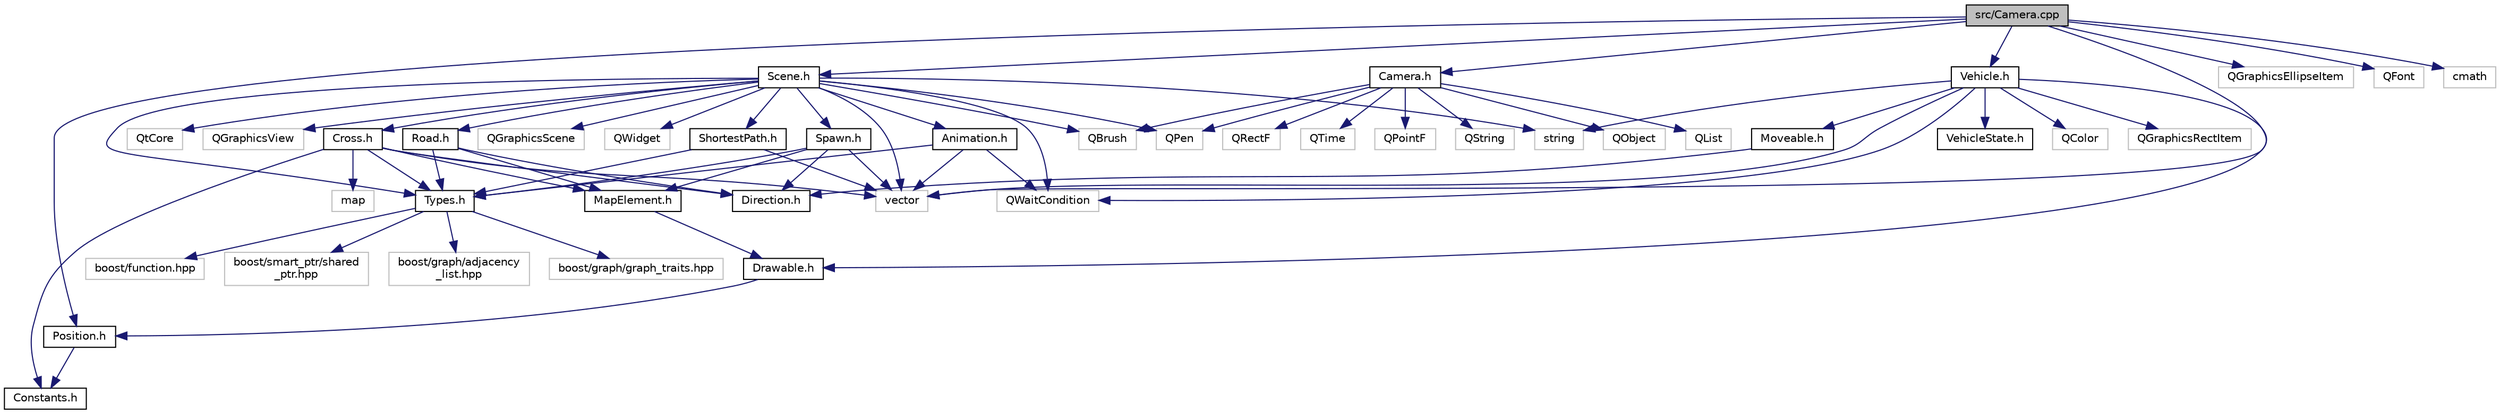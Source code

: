 digraph "src/Camera.cpp"
{
  edge [fontname="Helvetica",fontsize="10",labelfontname="Helvetica",labelfontsize="10"];
  node [fontname="Helvetica",fontsize="10",shape=record];
  Node1 [label="src/Camera.cpp",height=0.2,width=0.4,color="black", fillcolor="grey75", style="filled" fontcolor="black"];
  Node1 -> Node2 [color="midnightblue",fontsize="10",style="solid"];
  Node2 [label="Camera.h",height=0.2,width=0.4,color="black", fillcolor="white", style="filled",URL="$_camera_8h.html"];
  Node2 -> Node3 [color="midnightblue",fontsize="10",style="solid"];
  Node3 [label="QObject",height=0.2,width=0.4,color="grey75", fillcolor="white", style="filled"];
  Node2 -> Node4 [color="midnightblue",fontsize="10",style="solid"];
  Node4 [label="QTime",height=0.2,width=0.4,color="grey75", fillcolor="white", style="filled"];
  Node2 -> Node5 [color="midnightblue",fontsize="10",style="solid"];
  Node5 [label="QBrush",height=0.2,width=0.4,color="grey75", fillcolor="white", style="filled"];
  Node2 -> Node6 [color="midnightblue",fontsize="10",style="solid"];
  Node6 [label="QPointF",height=0.2,width=0.4,color="grey75", fillcolor="white", style="filled"];
  Node2 -> Node7 [color="midnightblue",fontsize="10",style="solid"];
  Node7 [label="QPen",height=0.2,width=0.4,color="grey75", fillcolor="white", style="filled"];
  Node2 -> Node8 [color="midnightblue",fontsize="10",style="solid"];
  Node8 [label="QString",height=0.2,width=0.4,color="grey75", fillcolor="white", style="filled"];
  Node2 -> Node9 [color="midnightblue",fontsize="10",style="solid"];
  Node9 [label="QList",height=0.2,width=0.4,color="grey75", fillcolor="white", style="filled"];
  Node2 -> Node10 [color="midnightblue",fontsize="10",style="solid"];
  Node10 [label="QRectF",height=0.2,width=0.4,color="grey75", fillcolor="white", style="filled"];
  Node1 -> Node11 [color="midnightblue",fontsize="10",style="solid"];
  Node11 [label="Vehicle.h",height=0.2,width=0.4,color="black", fillcolor="white", style="filled",URL="$_vehicle_8h.html"];
  Node11 -> Node12 [color="midnightblue",fontsize="10",style="solid"];
  Node12 [label="Moveable.h",height=0.2,width=0.4,color="black", fillcolor="white", style="filled",URL="$_moveable_8h.html"];
  Node12 -> Node13 [color="midnightblue",fontsize="10",style="solid"];
  Node13 [label="Direction.h",height=0.2,width=0.4,color="black", fillcolor="white", style="filled",URL="$_direction_8h.html"];
  Node11 -> Node14 [color="midnightblue",fontsize="10",style="solid"];
  Node14 [label="Drawable.h",height=0.2,width=0.4,color="black", fillcolor="white", style="filled",URL="$_drawable_8h.html"];
  Node14 -> Node15 [color="midnightblue",fontsize="10",style="solid"];
  Node15 [label="Position.h",height=0.2,width=0.4,color="black", fillcolor="white", style="filled",URL="$_position_8h.html"];
  Node15 -> Node16 [color="midnightblue",fontsize="10",style="solid"];
  Node16 [label="Constants.h",height=0.2,width=0.4,color="black", fillcolor="white", style="filled",URL="$_constants_8h.html"];
  Node11 -> Node17 [color="midnightblue",fontsize="10",style="solid"];
  Node17 [label="VehicleState.h",height=0.2,width=0.4,color="black", fillcolor="white", style="filled",URL="$_vehicle_state_8h.html"];
  Node11 -> Node18 [color="midnightblue",fontsize="10",style="solid"];
  Node18 [label="QColor",height=0.2,width=0.4,color="grey75", fillcolor="white", style="filled"];
  Node11 -> Node19 [color="midnightblue",fontsize="10",style="solid"];
  Node19 [label="QGraphicsRectItem",height=0.2,width=0.4,color="grey75", fillcolor="white", style="filled"];
  Node11 -> Node20 [color="midnightblue",fontsize="10",style="solid"];
  Node20 [label="QWaitCondition",height=0.2,width=0.4,color="grey75", fillcolor="white", style="filled"];
  Node11 -> Node21 [color="midnightblue",fontsize="10",style="solid"];
  Node21 [label="vector",height=0.2,width=0.4,color="grey75", fillcolor="white", style="filled"];
  Node11 -> Node22 [color="midnightblue",fontsize="10",style="solid"];
  Node22 [label="string",height=0.2,width=0.4,color="grey75", fillcolor="white", style="filled"];
  Node1 -> Node15 [color="midnightblue",fontsize="10",style="solid"];
  Node1 -> Node23 [color="midnightblue",fontsize="10",style="solid"];
  Node23 [label="Scene.h",height=0.2,width=0.4,color="black", fillcolor="white", style="filled",URL="$_scene_8h.html"];
  Node23 -> Node24 [color="midnightblue",fontsize="10",style="solid"];
  Node24 [label="Types.h",height=0.2,width=0.4,color="black", fillcolor="white", style="filled",URL="$_types_8h.html"];
  Node24 -> Node25 [color="midnightblue",fontsize="10",style="solid"];
  Node25 [label="boost/smart_ptr/shared\l_ptr.hpp",height=0.2,width=0.4,color="grey75", fillcolor="white", style="filled"];
  Node24 -> Node26 [color="midnightblue",fontsize="10",style="solid"];
  Node26 [label="boost/graph/adjacency\l_list.hpp",height=0.2,width=0.4,color="grey75", fillcolor="white", style="filled"];
  Node24 -> Node27 [color="midnightblue",fontsize="10",style="solid"];
  Node27 [label="boost/graph/graph_traits.hpp",height=0.2,width=0.4,color="grey75", fillcolor="white", style="filled"];
  Node24 -> Node28 [color="midnightblue",fontsize="10",style="solid"];
  Node28 [label="boost/function.hpp",height=0.2,width=0.4,color="grey75", fillcolor="white", style="filled"];
  Node23 -> Node29 [color="midnightblue",fontsize="10",style="solid"];
  Node29 [label="Animation.h",height=0.2,width=0.4,color="black", fillcolor="white", style="filled",URL="$_animation_8h.html"];
  Node29 -> Node24 [color="midnightblue",fontsize="10",style="solid"];
  Node29 -> Node20 [color="midnightblue",fontsize="10",style="solid"];
  Node29 -> Node21 [color="midnightblue",fontsize="10",style="solid"];
  Node23 -> Node30 [color="midnightblue",fontsize="10",style="solid"];
  Node30 [label="ShortestPath.h",height=0.2,width=0.4,color="black", fillcolor="white", style="filled",URL="$_shortest_path_8h.html"];
  Node30 -> Node24 [color="midnightblue",fontsize="10",style="solid"];
  Node30 -> Node21 [color="midnightblue",fontsize="10",style="solid"];
  Node23 -> Node31 [color="midnightblue",fontsize="10",style="solid"];
  Node31 [label="Cross.h",height=0.2,width=0.4,color="black", fillcolor="white", style="filled",URL="$_cross_8h.html"];
  Node31 -> Node32 [color="midnightblue",fontsize="10",style="solid"];
  Node32 [label="MapElement.h",height=0.2,width=0.4,color="black", fillcolor="white", style="filled",URL="$_map_element_8h.html"];
  Node32 -> Node14 [color="midnightblue",fontsize="10",style="solid"];
  Node31 -> Node24 [color="midnightblue",fontsize="10",style="solid"];
  Node31 -> Node16 [color="midnightblue",fontsize="10",style="solid"];
  Node31 -> Node13 [color="midnightblue",fontsize="10",style="solid"];
  Node31 -> Node33 [color="midnightblue",fontsize="10",style="solid"];
  Node33 [label="map",height=0.2,width=0.4,color="grey75", fillcolor="white", style="filled"];
  Node31 -> Node21 [color="midnightblue",fontsize="10",style="solid"];
  Node23 -> Node34 [color="midnightblue",fontsize="10",style="solid"];
  Node34 [label="Road.h",height=0.2,width=0.4,color="black", fillcolor="white", style="filled",URL="$_road_8h.html"];
  Node34 -> Node32 [color="midnightblue",fontsize="10",style="solid"];
  Node34 -> Node13 [color="midnightblue",fontsize="10",style="solid"];
  Node34 -> Node24 [color="midnightblue",fontsize="10",style="solid"];
  Node23 -> Node35 [color="midnightblue",fontsize="10",style="solid"];
  Node35 [label="Spawn.h",height=0.2,width=0.4,color="black", fillcolor="white", style="filled",URL="$_spawn_8h.html"];
  Node35 -> Node32 [color="midnightblue",fontsize="10",style="solid"];
  Node35 -> Node13 [color="midnightblue",fontsize="10",style="solid"];
  Node35 -> Node24 [color="midnightblue",fontsize="10",style="solid"];
  Node35 -> Node21 [color="midnightblue",fontsize="10",style="solid"];
  Node23 -> Node36 [color="midnightblue",fontsize="10",style="solid"];
  Node36 [label="QtCore",height=0.2,width=0.4,color="grey75", fillcolor="white", style="filled"];
  Node23 -> Node37 [color="midnightblue",fontsize="10",style="solid"];
  Node37 [label="QGraphicsView",height=0.2,width=0.4,color="grey75", fillcolor="white", style="filled"];
  Node23 -> Node38 [color="midnightblue",fontsize="10",style="solid"];
  Node38 [label="QGraphicsScene",height=0.2,width=0.4,color="grey75", fillcolor="white", style="filled"];
  Node23 -> Node39 [color="midnightblue",fontsize="10",style="solid"];
  Node39 [label="QWidget",height=0.2,width=0.4,color="grey75", fillcolor="white", style="filled"];
  Node23 -> Node5 [color="midnightblue",fontsize="10",style="solid"];
  Node23 -> Node7 [color="midnightblue",fontsize="10",style="solid"];
  Node23 -> Node20 [color="midnightblue",fontsize="10",style="solid"];
  Node23 -> Node21 [color="midnightblue",fontsize="10",style="solid"];
  Node23 -> Node22 [color="midnightblue",fontsize="10",style="solid"];
  Node1 -> Node40 [color="midnightblue",fontsize="10",style="solid"];
  Node40 [label="QGraphicsEllipseItem",height=0.2,width=0.4,color="grey75", fillcolor="white", style="filled"];
  Node1 -> Node41 [color="midnightblue",fontsize="10",style="solid"];
  Node41 [label="QFont",height=0.2,width=0.4,color="grey75", fillcolor="white", style="filled"];
  Node1 -> Node42 [color="midnightblue",fontsize="10",style="solid"];
  Node42 [label="cmath",height=0.2,width=0.4,color="grey75", fillcolor="white", style="filled"];
  Node1 -> Node21 [color="midnightblue",fontsize="10",style="solid"];
}
